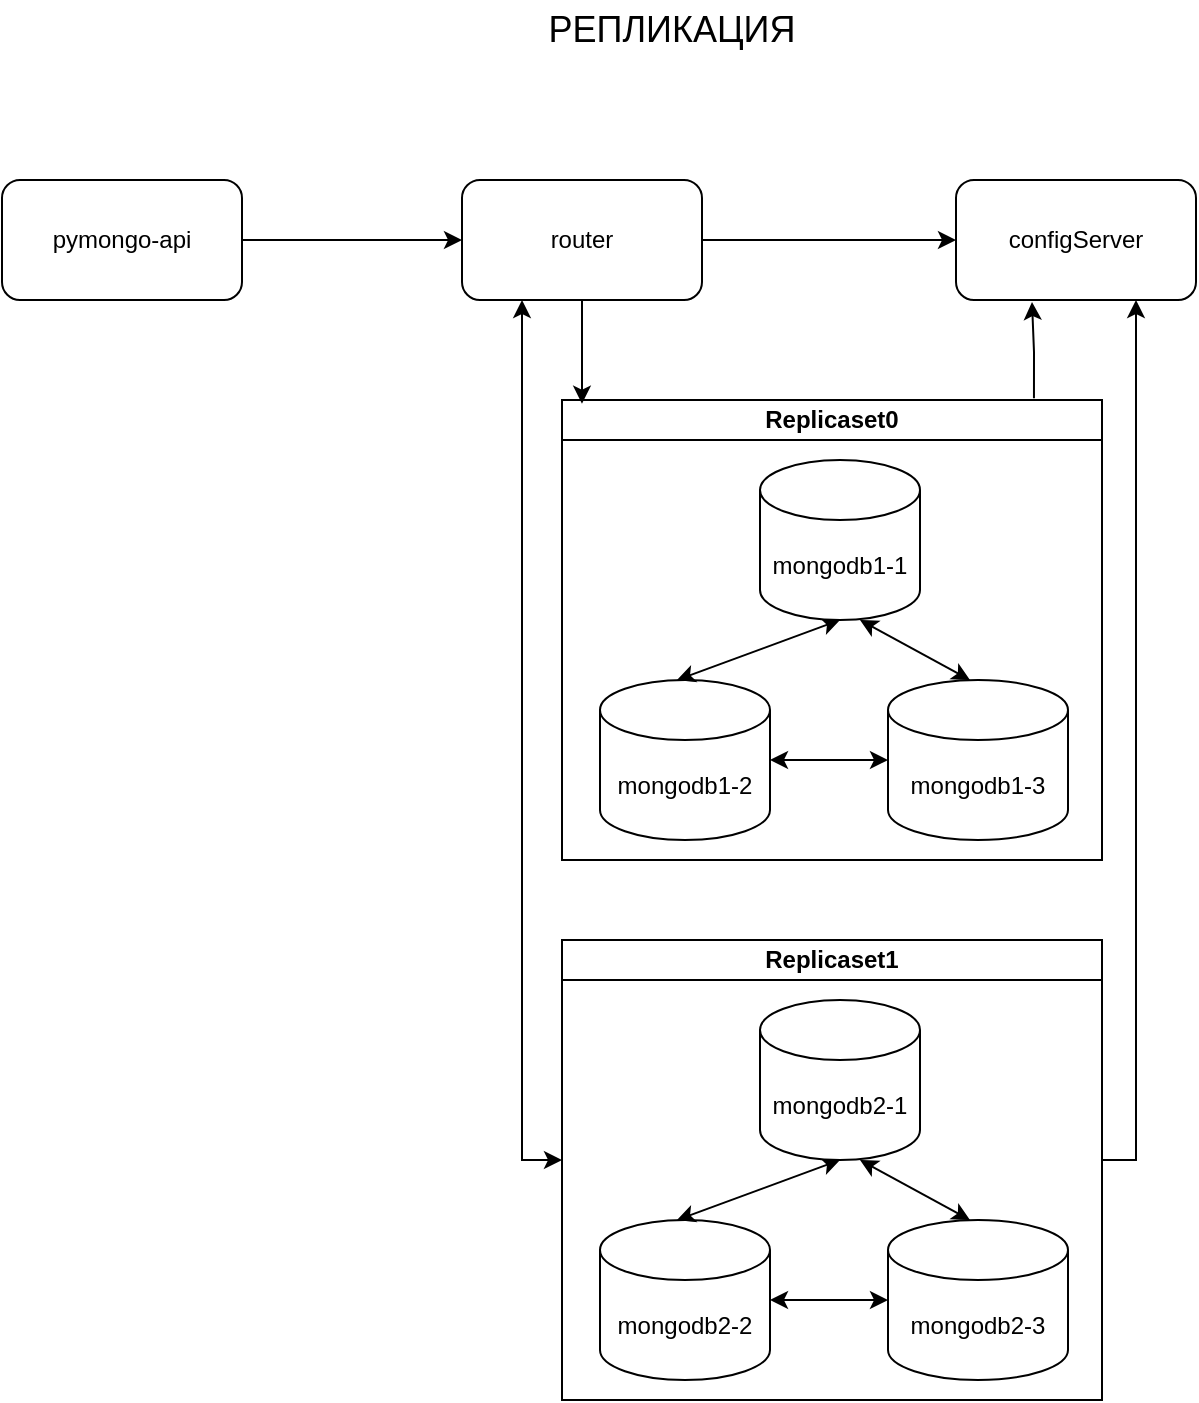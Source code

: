 <mxfile version="24.7.7">
  <diagram name="Page-1" id="-H_mtQnk-PTXWXPvYvuk">
    <mxGraphModel dx="1674" dy="759" grid="1" gridSize="10" guides="1" tooltips="1" connect="1" arrows="1" fold="1" page="1" pageScale="1" pageWidth="1169" pageHeight="827" math="0" shadow="0">
      <root>
        <mxCell id="0" />
        <mxCell id="1" parent="0" />
        <mxCell id="zA23MoTUsTF4_91t8viU-3" value="pymongo-api" style="rounded=1;whiteSpace=wrap;html=1;" parent="1" vertex="1">
          <mxGeometry x="230" y="140" width="120" height="60" as="geometry" />
        </mxCell>
        <mxCell id="zA23MoTUsTF4_91t8viU-4" style="edgeStyle=orthogonalEdgeStyle;rounded=0;orthogonalLoop=1;jettySize=auto;html=1;exitX=1;exitY=0.5;exitDx=0;exitDy=0;entryX=0;entryY=0.5;entryDx=0;entryDy=0;" parent="1" source="zA23MoTUsTF4_91t8viU-3" target="evDaVQiNcyYSsjcUy_6b-2" edge="1">
          <mxGeometry relative="1" as="geometry" />
        </mxCell>
        <mxCell id="evDaVQiNcyYSsjcUy_6b-6" style="edgeStyle=orthogonalEdgeStyle;rounded=0;orthogonalLoop=1;jettySize=auto;html=1;entryX=0;entryY=0.5;entryDx=0;entryDy=0;" edge="1" parent="1" source="evDaVQiNcyYSsjcUy_6b-2" target="evDaVQiNcyYSsjcUy_6b-3">
          <mxGeometry relative="1" as="geometry" />
        </mxCell>
        <mxCell id="evDaVQiNcyYSsjcUy_6b-2" value="router" style="rounded=1;whiteSpace=wrap;html=1;" vertex="1" parent="1">
          <mxGeometry x="460" y="140" width="120" height="60" as="geometry" />
        </mxCell>
        <mxCell id="evDaVQiNcyYSsjcUy_6b-3" value="configServer" style="rounded=1;whiteSpace=wrap;html=1;" vertex="1" parent="1">
          <mxGeometry x="707" y="140" width="120" height="60" as="geometry" />
        </mxCell>
        <mxCell id="evDaVQiNcyYSsjcUy_6b-8" value="" style="endArrow=classic;startArrow=classic;html=1;rounded=0;entryX=0.25;entryY=1;entryDx=0;entryDy=0;movable=1;resizable=1;rotatable=1;deletable=1;editable=1;locked=0;connectable=1;edgeStyle=elbowEdgeStyle;elbow=vertical;" edge="1" parent="1" target="evDaVQiNcyYSsjcUy_6b-2">
          <mxGeometry width="50" height="50" relative="1" as="geometry">
            <mxPoint x="510" y="630" as="sourcePoint" />
            <mxPoint x="610" y="370" as="targetPoint" />
            <Array as="points">
              <mxPoint x="530" y="630" />
            </Array>
          </mxGeometry>
        </mxCell>
        <mxCell id="evDaVQiNcyYSsjcUy_6b-10" style="edgeStyle=orthogonalEdgeStyle;rounded=0;orthogonalLoop=1;jettySize=auto;html=1;entryX=0.35;entryY=1.017;entryDx=0;entryDy=0;entryPerimeter=0;exitX=0.874;exitY=-0.004;exitDx=0;exitDy=0;exitPerimeter=0;" edge="1" parent="1" source="evDaVQiNcyYSsjcUy_6b-19">
          <mxGeometry relative="1" as="geometry">
            <mxPoint x="745" y="201.02" as="targetPoint" />
          </mxGeometry>
        </mxCell>
        <mxCell id="evDaVQiNcyYSsjcUy_6b-11" style="edgeStyle=orthogonalEdgeStyle;rounded=0;orthogonalLoop=1;jettySize=auto;html=1;entryX=0.75;entryY=1;entryDx=0;entryDy=0;" edge="1" parent="1" target="evDaVQiNcyYSsjcUy_6b-3">
          <mxGeometry relative="1" as="geometry">
            <mxPoint x="780" y="630" as="sourcePoint" />
            <Array as="points">
              <mxPoint x="797" y="630" />
            </Array>
          </mxGeometry>
        </mxCell>
        <mxCell id="evDaVQiNcyYSsjcUy_6b-12" value="&lt;font style=&quot;font-size: 18px;&quot;&gt;РЕПЛИКАЦИЯ&lt;/font&gt;" style="text;strokeColor=none;align=center;fillColor=none;html=1;verticalAlign=middle;whiteSpace=wrap;rounded=0;" vertex="1" parent="1">
          <mxGeometry x="490" y="50" width="150" height="30" as="geometry" />
        </mxCell>
        <mxCell id="evDaVQiNcyYSsjcUy_6b-13" value="mongodb1-2" style="shape=cylinder3;whiteSpace=wrap;html=1;boundedLbl=1;backgroundOutline=1;size=15;" vertex="1" parent="1">
          <mxGeometry x="529" y="390" width="85" height="80" as="geometry" />
        </mxCell>
        <mxCell id="evDaVQiNcyYSsjcUy_6b-14" value="mongodb1-3" style="shape=cylinder3;whiteSpace=wrap;html=1;boundedLbl=1;backgroundOutline=1;size=15;" vertex="1" parent="1">
          <mxGeometry x="673" y="390" width="90" height="80" as="geometry" />
        </mxCell>
        <mxCell id="evDaVQiNcyYSsjcUy_6b-15" value="" style="endArrow=classic;startArrow=classic;html=1;rounded=0;entryX=0.5;entryY=1;entryDx=0;entryDy=0;entryPerimeter=0;exitX=0.5;exitY=0;exitDx=0;exitDy=0;exitPerimeter=0;" edge="1" parent="1" target="zA23MoTUsTF4_91t8viU-2">
          <mxGeometry width="50" height="50" relative="1" as="geometry">
            <mxPoint x="567.5" y="390" as="sourcePoint" />
            <mxPoint x="643" y="340" as="targetPoint" />
          </mxGeometry>
        </mxCell>
        <mxCell id="evDaVQiNcyYSsjcUy_6b-16" value="" style="endArrow=classic;startArrow=classic;html=1;rounded=0;exitX=0.5;exitY=0;exitDx=0;exitDy=0;exitPerimeter=0;entryX=0.625;entryY=1;entryDx=0;entryDy=0;entryPerimeter=0;" edge="1" parent="1" target="zA23MoTUsTF4_91t8viU-2">
          <mxGeometry width="50" height="50" relative="1" as="geometry">
            <mxPoint x="714" y="390" as="sourcePoint" />
            <mxPoint x="643" y="340" as="targetPoint" />
          </mxGeometry>
        </mxCell>
        <mxCell id="evDaVQiNcyYSsjcUy_6b-17" value="" style="endArrow=classic;startArrow=classic;html=1;rounded=0;exitX=1;exitY=0.5;exitDx=0;exitDy=0;exitPerimeter=0;entryX=0;entryY=0.5;entryDx=0;entryDy=0;entryPerimeter=0;" edge="1" parent="1" source="evDaVQiNcyYSsjcUy_6b-13" target="evDaVQiNcyYSsjcUy_6b-14">
          <mxGeometry width="50" height="50" relative="1" as="geometry">
            <mxPoint x="560" y="390" as="sourcePoint" />
            <mxPoint x="610" y="340" as="targetPoint" />
          </mxGeometry>
        </mxCell>
        <mxCell id="evDaVQiNcyYSsjcUy_6b-19" value="Replicaset0" style="swimlane;whiteSpace=wrap;html=1;startSize=20;" vertex="1" parent="1">
          <mxGeometry x="510" y="250" width="270" height="230" as="geometry" />
        </mxCell>
        <mxCell id="zA23MoTUsTF4_91t8viU-2" value="mongodb1-1" style="shape=cylinder3;whiteSpace=wrap;html=1;boundedLbl=1;backgroundOutline=1;size=15;" parent="evDaVQiNcyYSsjcUy_6b-19" vertex="1">
          <mxGeometry x="99" y="30" width="80" height="80" as="geometry" />
        </mxCell>
        <mxCell id="evDaVQiNcyYSsjcUy_6b-21" style="edgeStyle=orthogonalEdgeStyle;rounded=0;orthogonalLoop=1;jettySize=auto;html=1;entryX=0.037;entryY=0.008;entryDx=0;entryDy=0;entryPerimeter=0;" edge="1" parent="1" source="evDaVQiNcyYSsjcUy_6b-2" target="evDaVQiNcyYSsjcUy_6b-19">
          <mxGeometry relative="1" as="geometry" />
        </mxCell>
        <mxCell id="evDaVQiNcyYSsjcUy_6b-22" value="mongodb2-2" style="shape=cylinder3;whiteSpace=wrap;html=1;boundedLbl=1;backgroundOutline=1;size=15;" vertex="1" parent="1">
          <mxGeometry x="529" y="660" width="85" height="80" as="geometry" />
        </mxCell>
        <mxCell id="evDaVQiNcyYSsjcUy_6b-23" value="mongodb2-3" style="shape=cylinder3;whiteSpace=wrap;html=1;boundedLbl=1;backgroundOutline=1;size=15;" vertex="1" parent="1">
          <mxGeometry x="673" y="660" width="90" height="80" as="geometry" />
        </mxCell>
        <mxCell id="evDaVQiNcyYSsjcUy_6b-24" value="" style="endArrow=classic;startArrow=classic;html=1;rounded=0;entryX=0.5;entryY=1;entryDx=0;entryDy=0;entryPerimeter=0;exitX=0.5;exitY=0;exitDx=0;exitDy=0;exitPerimeter=0;" edge="1" parent="1" target="evDaVQiNcyYSsjcUy_6b-28">
          <mxGeometry width="50" height="50" relative="1" as="geometry">
            <mxPoint x="567.5" y="660" as="sourcePoint" />
            <mxPoint x="643" y="610" as="targetPoint" />
          </mxGeometry>
        </mxCell>
        <mxCell id="evDaVQiNcyYSsjcUy_6b-25" value="" style="endArrow=classic;startArrow=classic;html=1;rounded=0;exitX=0.5;exitY=0;exitDx=0;exitDy=0;exitPerimeter=0;entryX=0.625;entryY=1;entryDx=0;entryDy=0;entryPerimeter=0;" edge="1" parent="1" target="evDaVQiNcyYSsjcUy_6b-28">
          <mxGeometry width="50" height="50" relative="1" as="geometry">
            <mxPoint x="714" y="660" as="sourcePoint" />
            <mxPoint x="643" y="610" as="targetPoint" />
          </mxGeometry>
        </mxCell>
        <mxCell id="evDaVQiNcyYSsjcUy_6b-26" value="" style="endArrow=classic;startArrow=classic;html=1;rounded=0;exitX=1;exitY=0.5;exitDx=0;exitDy=0;exitPerimeter=0;entryX=0;entryY=0.5;entryDx=0;entryDy=0;entryPerimeter=0;" edge="1" parent="1" source="evDaVQiNcyYSsjcUy_6b-22" target="evDaVQiNcyYSsjcUy_6b-23">
          <mxGeometry width="50" height="50" relative="1" as="geometry">
            <mxPoint x="560" y="660" as="sourcePoint" />
            <mxPoint x="610" y="610" as="targetPoint" />
          </mxGeometry>
        </mxCell>
        <mxCell id="evDaVQiNcyYSsjcUy_6b-27" value="Replicaset1" style="swimlane;whiteSpace=wrap;html=1;startSize=20;" vertex="1" parent="1">
          <mxGeometry x="510" y="520" width="270" height="230" as="geometry" />
        </mxCell>
        <mxCell id="evDaVQiNcyYSsjcUy_6b-28" value="mongodb2-1" style="shape=cylinder3;whiteSpace=wrap;html=1;boundedLbl=1;backgroundOutline=1;size=15;" vertex="1" parent="evDaVQiNcyYSsjcUy_6b-27">
          <mxGeometry x="99" y="30" width="80" height="80" as="geometry" />
        </mxCell>
      </root>
    </mxGraphModel>
  </diagram>
</mxfile>
